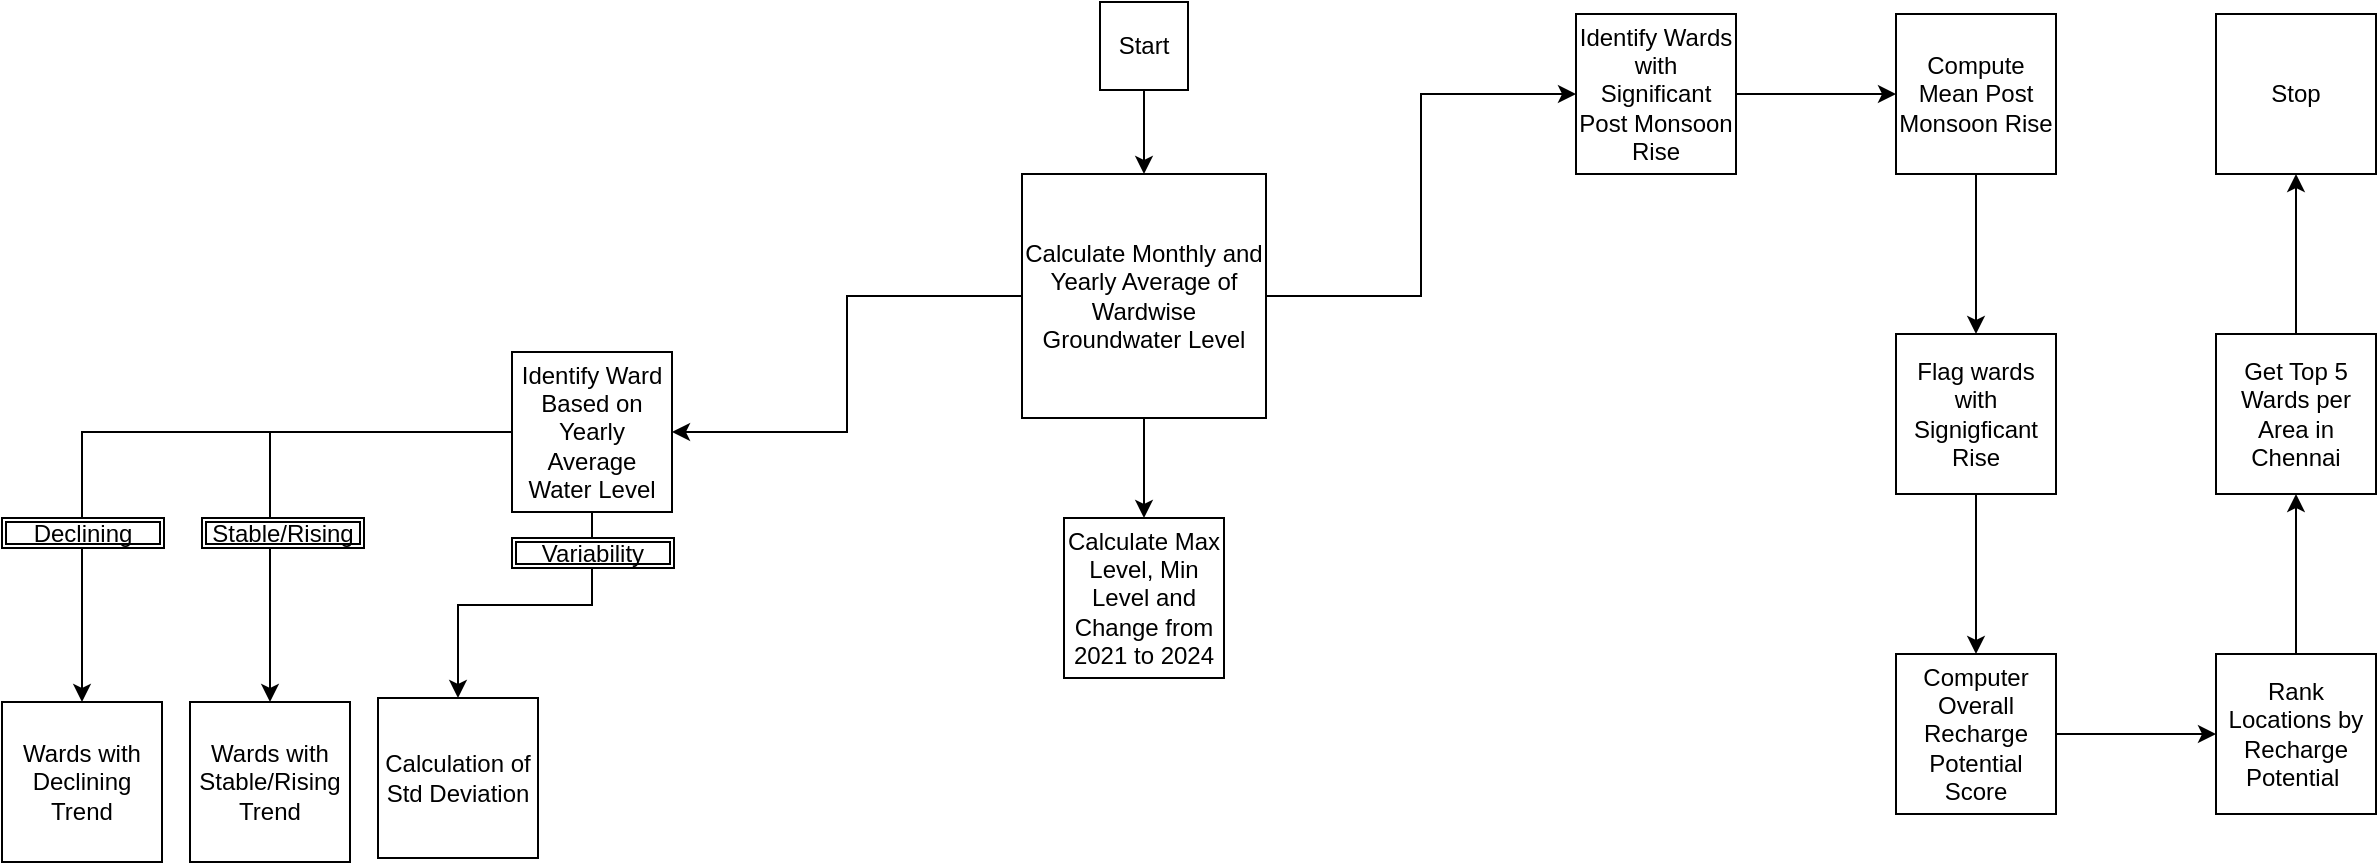<mxfile version="26.0.14">
  <diagram name="Page-1" id="EBgY2XIy4IT2Nju40IQI">
    <mxGraphModel dx="2090" dy="922" grid="0" gridSize="10" guides="1" tooltips="1" connect="1" arrows="1" fold="1" page="0" pageScale="1" pageWidth="850" pageHeight="1100" math="0" shadow="0">
      <root>
        <mxCell id="0" />
        <mxCell id="1" parent="0" />
        <mxCell id="ttSGvFutvm-74A6iLGZ0-3" value="" style="edgeStyle=orthogonalEdgeStyle;rounded=0;orthogonalLoop=1;jettySize=auto;html=1;" edge="1" parent="1" source="ttSGvFutvm-74A6iLGZ0-1" target="ttSGvFutvm-74A6iLGZ0-2">
          <mxGeometry relative="1" as="geometry" />
        </mxCell>
        <mxCell id="ttSGvFutvm-74A6iLGZ0-1" value="Start" style="whiteSpace=wrap;html=1;aspect=fixed;" vertex="1" parent="1">
          <mxGeometry x="-229" y="-258" width="44" height="44" as="geometry" />
        </mxCell>
        <mxCell id="ttSGvFutvm-74A6iLGZ0-7" value="" style="edgeStyle=orthogonalEdgeStyle;rounded=0;orthogonalLoop=1;jettySize=auto;html=1;" edge="1" parent="1" source="ttSGvFutvm-74A6iLGZ0-2" target="ttSGvFutvm-74A6iLGZ0-4">
          <mxGeometry relative="1" as="geometry" />
        </mxCell>
        <mxCell id="ttSGvFutvm-74A6iLGZ0-9" value="" style="edgeStyle=orthogonalEdgeStyle;rounded=0;orthogonalLoop=1;jettySize=auto;html=1;" edge="1" parent="1" source="ttSGvFutvm-74A6iLGZ0-2" target="ttSGvFutvm-74A6iLGZ0-8">
          <mxGeometry relative="1" as="geometry" />
        </mxCell>
        <mxCell id="ttSGvFutvm-74A6iLGZ0-11" value="" style="edgeStyle=orthogonalEdgeStyle;rounded=0;orthogonalLoop=1;jettySize=auto;html=1;" edge="1" parent="1" source="ttSGvFutvm-74A6iLGZ0-2" target="ttSGvFutvm-74A6iLGZ0-10">
          <mxGeometry relative="1" as="geometry" />
        </mxCell>
        <mxCell id="ttSGvFutvm-74A6iLGZ0-2" value="Calculate Monthly and Yearly Average of Wardwise Groundwater Level" style="whiteSpace=wrap;html=1;aspect=fixed;" vertex="1" parent="1">
          <mxGeometry x="-268" y="-172" width="122" height="122" as="geometry" />
        </mxCell>
        <mxCell id="ttSGvFutvm-74A6iLGZ0-4" value="Calculate Max Level, Min Level and Change from 2021 to 2024" style="whiteSpace=wrap;html=1;aspect=fixed;" vertex="1" parent="1">
          <mxGeometry x="-247" width="80" height="80" as="geometry" />
        </mxCell>
        <mxCell id="ttSGvFutvm-74A6iLGZ0-13" value="" style="edgeStyle=orthogonalEdgeStyle;rounded=0;orthogonalLoop=1;jettySize=auto;html=1;" edge="1" parent="1" source="ttSGvFutvm-74A6iLGZ0-8" target="ttSGvFutvm-74A6iLGZ0-12">
          <mxGeometry relative="1" as="geometry" />
        </mxCell>
        <mxCell id="ttSGvFutvm-74A6iLGZ0-18" value="" style="edgeStyle=orthogonalEdgeStyle;rounded=0;orthogonalLoop=1;jettySize=auto;html=1;" edge="1" parent="1" source="ttSGvFutvm-74A6iLGZ0-8" target="ttSGvFutvm-74A6iLGZ0-17">
          <mxGeometry relative="1" as="geometry" />
        </mxCell>
        <mxCell id="ttSGvFutvm-74A6iLGZ0-20" value="" style="edgeStyle=orthogonalEdgeStyle;rounded=0;orthogonalLoop=1;jettySize=auto;html=1;" edge="1" parent="1" source="ttSGvFutvm-74A6iLGZ0-8" target="ttSGvFutvm-74A6iLGZ0-19">
          <mxGeometry relative="1" as="geometry" />
        </mxCell>
        <mxCell id="ttSGvFutvm-74A6iLGZ0-8" value="Identify Ward Based on Yearly Average Water Level" style="whiteSpace=wrap;html=1;aspect=fixed;" vertex="1" parent="1">
          <mxGeometry x="-523" y="-83" width="80" height="80" as="geometry" />
        </mxCell>
        <mxCell id="ttSGvFutvm-74A6iLGZ0-22" value="" style="edgeStyle=orthogonalEdgeStyle;rounded=0;orthogonalLoop=1;jettySize=auto;html=1;" edge="1" parent="1" source="ttSGvFutvm-74A6iLGZ0-10" target="ttSGvFutvm-74A6iLGZ0-21">
          <mxGeometry relative="1" as="geometry" />
        </mxCell>
        <mxCell id="ttSGvFutvm-74A6iLGZ0-10" value="Identify Wards with Significant Post Monsoon Rise" style="whiteSpace=wrap;html=1;aspect=fixed;" vertex="1" parent="1">
          <mxGeometry x="9" y="-252" width="80" height="80" as="geometry" />
        </mxCell>
        <mxCell id="ttSGvFutvm-74A6iLGZ0-12" value="Wards with Stable/Rising&lt;div&gt;Trend&lt;/div&gt;" style="whiteSpace=wrap;html=1;aspect=fixed;" vertex="1" parent="1">
          <mxGeometry x="-684" y="92" width="80" height="80" as="geometry" />
        </mxCell>
        <mxCell id="ttSGvFutvm-74A6iLGZ0-16" value="Declining" style="shape=ext;double=1;rounded=0;whiteSpace=wrap;html=1;" vertex="1" parent="1">
          <mxGeometry x="-778" width="81" height="15" as="geometry" />
        </mxCell>
        <mxCell id="ttSGvFutvm-74A6iLGZ0-17" value="Wards with Declining Trend" style="whiteSpace=wrap;html=1;aspect=fixed;" vertex="1" parent="1">
          <mxGeometry x="-778" y="92" width="80" height="80" as="geometry" />
        </mxCell>
        <mxCell id="ttSGvFutvm-74A6iLGZ0-19" value="Calculation of Std Deviation" style="whiteSpace=wrap;html=1;aspect=fixed;" vertex="1" parent="1">
          <mxGeometry x="-590" y="90" width="80" height="80" as="geometry" />
        </mxCell>
        <mxCell id="ttSGvFutvm-74A6iLGZ0-24" value="" style="edgeStyle=orthogonalEdgeStyle;rounded=0;orthogonalLoop=1;jettySize=auto;html=1;" edge="1" parent="1" source="ttSGvFutvm-74A6iLGZ0-21" target="ttSGvFutvm-74A6iLGZ0-23">
          <mxGeometry relative="1" as="geometry" />
        </mxCell>
        <mxCell id="ttSGvFutvm-74A6iLGZ0-21" value="Compute Mean Post Monsoon Rise" style="whiteSpace=wrap;html=1;aspect=fixed;" vertex="1" parent="1">
          <mxGeometry x="169" y="-252" width="80" height="80" as="geometry" />
        </mxCell>
        <mxCell id="ttSGvFutvm-74A6iLGZ0-26" value="" style="edgeStyle=orthogonalEdgeStyle;rounded=0;orthogonalLoop=1;jettySize=auto;html=1;" edge="1" parent="1" source="ttSGvFutvm-74A6iLGZ0-23" target="ttSGvFutvm-74A6iLGZ0-25">
          <mxGeometry relative="1" as="geometry" />
        </mxCell>
        <mxCell id="ttSGvFutvm-74A6iLGZ0-23" value="Flag wards with Signigficant Rise" style="whiteSpace=wrap;html=1;aspect=fixed;" vertex="1" parent="1">
          <mxGeometry x="169" y="-92" width="80" height="80" as="geometry" />
        </mxCell>
        <mxCell id="ttSGvFutvm-74A6iLGZ0-28" value="" style="edgeStyle=orthogonalEdgeStyle;rounded=0;orthogonalLoop=1;jettySize=auto;html=1;" edge="1" parent="1" source="ttSGvFutvm-74A6iLGZ0-25" target="ttSGvFutvm-74A6iLGZ0-27">
          <mxGeometry relative="1" as="geometry" />
        </mxCell>
        <mxCell id="ttSGvFutvm-74A6iLGZ0-25" value="Computer Overall Recharge Potential Score" style="whiteSpace=wrap;html=1;aspect=fixed;" vertex="1" parent="1">
          <mxGeometry x="169" y="68" width="80" height="80" as="geometry" />
        </mxCell>
        <mxCell id="ttSGvFutvm-74A6iLGZ0-30" value="" style="edgeStyle=orthogonalEdgeStyle;rounded=0;orthogonalLoop=1;jettySize=auto;html=1;" edge="1" parent="1" source="ttSGvFutvm-74A6iLGZ0-27" target="ttSGvFutvm-74A6iLGZ0-29">
          <mxGeometry relative="1" as="geometry" />
        </mxCell>
        <mxCell id="ttSGvFutvm-74A6iLGZ0-27" value="Rank Locations by Recharge Potential&amp;nbsp;" style="whiteSpace=wrap;html=1;aspect=fixed;" vertex="1" parent="1">
          <mxGeometry x="329" y="68" width="80" height="80" as="geometry" />
        </mxCell>
        <mxCell id="ttSGvFutvm-74A6iLGZ0-32" value="" style="edgeStyle=orthogonalEdgeStyle;rounded=0;orthogonalLoop=1;jettySize=auto;html=1;" edge="1" parent="1" source="ttSGvFutvm-74A6iLGZ0-29" target="ttSGvFutvm-74A6iLGZ0-31">
          <mxGeometry relative="1" as="geometry" />
        </mxCell>
        <mxCell id="ttSGvFutvm-74A6iLGZ0-29" value="Get Top 5 Wards per Area in Chennai" style="whiteSpace=wrap;html=1;aspect=fixed;" vertex="1" parent="1">
          <mxGeometry x="329" y="-92" width="80" height="80" as="geometry" />
        </mxCell>
        <mxCell id="ttSGvFutvm-74A6iLGZ0-31" value="Stop" style="whiteSpace=wrap;html=1;aspect=fixed;" vertex="1" parent="1">
          <mxGeometry x="329" y="-252" width="80" height="80" as="geometry" />
        </mxCell>
        <mxCell id="ttSGvFutvm-74A6iLGZ0-33" value="Stable/Rising" style="shape=ext;double=1;rounded=0;whiteSpace=wrap;html=1;" vertex="1" parent="1">
          <mxGeometry x="-678" width="81" height="15" as="geometry" />
        </mxCell>
        <mxCell id="ttSGvFutvm-74A6iLGZ0-34" value="Variability" style="shape=ext;double=1;rounded=0;whiteSpace=wrap;html=1;" vertex="1" parent="1">
          <mxGeometry x="-523" y="10" width="81" height="15" as="geometry" />
        </mxCell>
      </root>
    </mxGraphModel>
  </diagram>
</mxfile>
